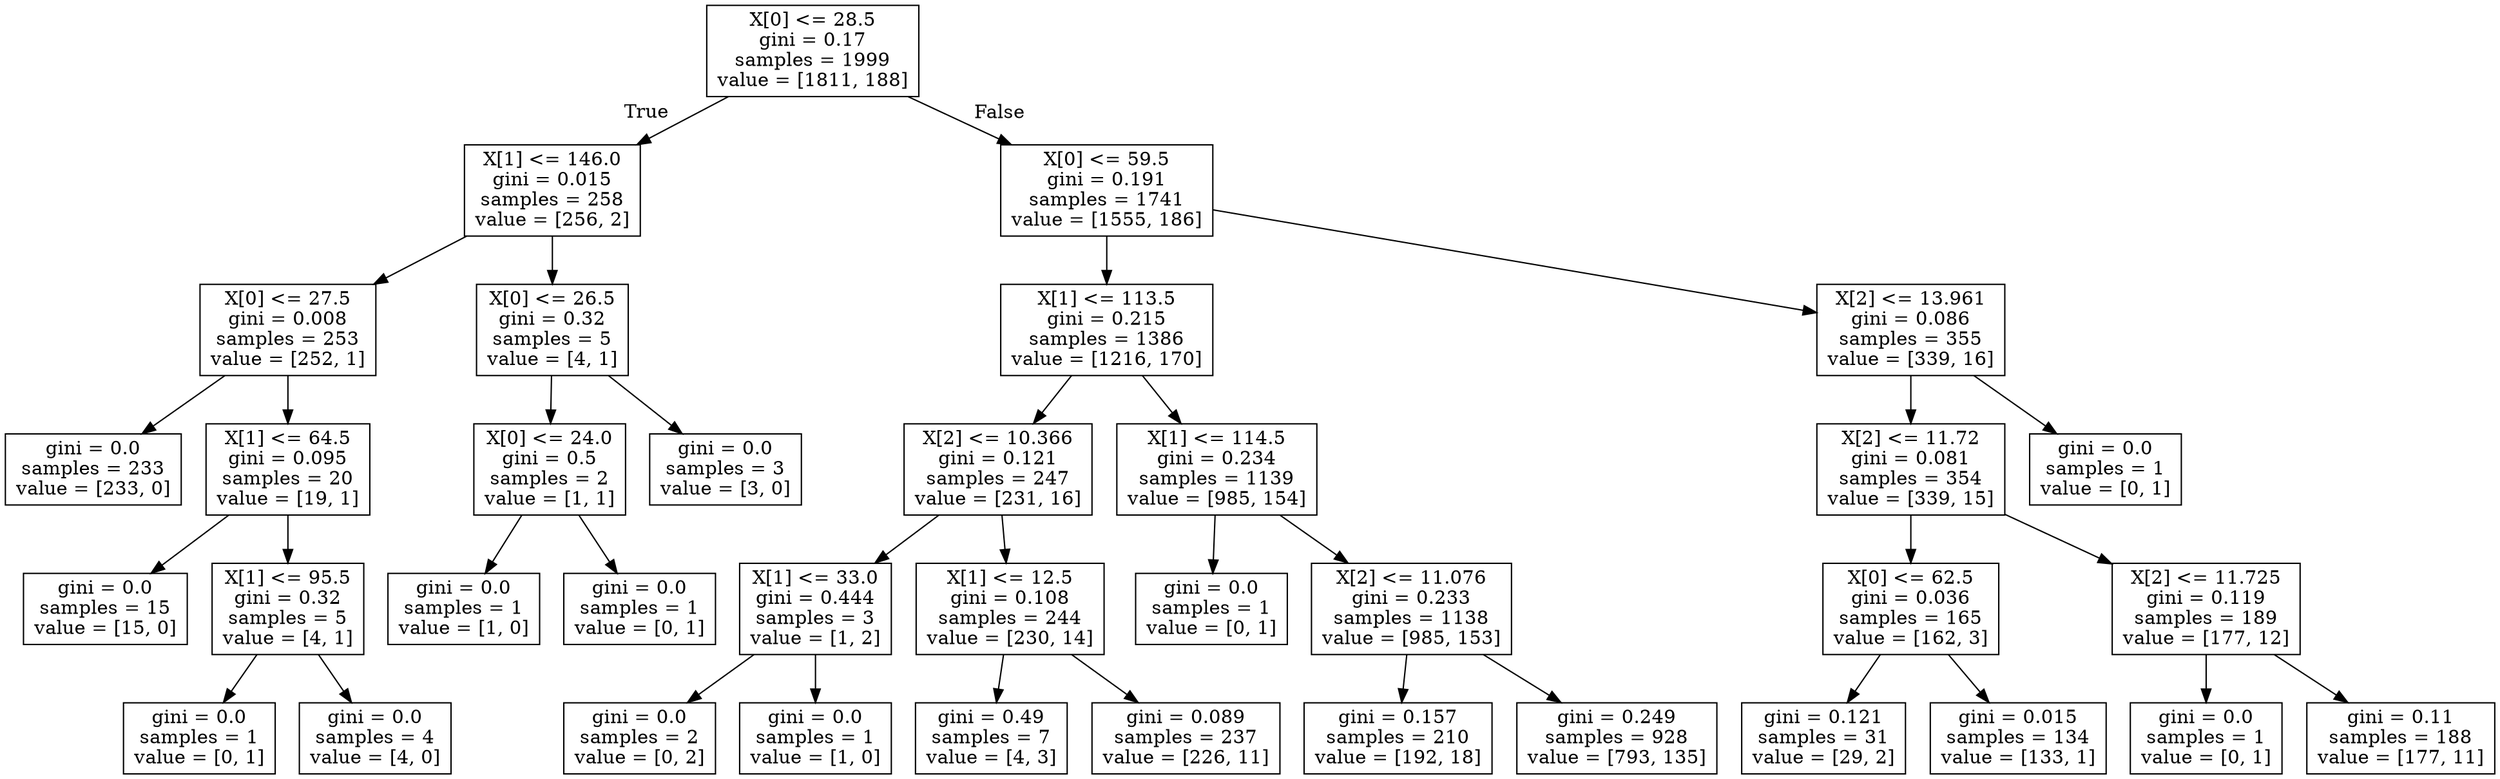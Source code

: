 digraph Tree {
node [shape=box] ;
0 [label="X[0] <= 28.5\ngini = 0.17\nsamples = 1999\nvalue = [1811, 188]"] ;
1 [label="X[1] <= 146.0\ngini = 0.015\nsamples = 258\nvalue = [256, 2]"] ;
0 -> 1 [labeldistance=2.5, labelangle=45, headlabel="True"] ;
2 [label="X[0] <= 27.5\ngini = 0.008\nsamples = 253\nvalue = [252, 1]"] ;
1 -> 2 ;
3 [label="gini = 0.0\nsamples = 233\nvalue = [233, 0]"] ;
2 -> 3 ;
4 [label="X[1] <= 64.5\ngini = 0.095\nsamples = 20\nvalue = [19, 1]"] ;
2 -> 4 ;
5 [label="gini = 0.0\nsamples = 15\nvalue = [15, 0]"] ;
4 -> 5 ;
6 [label="X[1] <= 95.5\ngini = 0.32\nsamples = 5\nvalue = [4, 1]"] ;
4 -> 6 ;
7 [label="gini = 0.0\nsamples = 1\nvalue = [0, 1]"] ;
6 -> 7 ;
8 [label="gini = 0.0\nsamples = 4\nvalue = [4, 0]"] ;
6 -> 8 ;
9 [label="X[0] <= 26.5\ngini = 0.32\nsamples = 5\nvalue = [4, 1]"] ;
1 -> 9 ;
10 [label="X[0] <= 24.0\ngini = 0.5\nsamples = 2\nvalue = [1, 1]"] ;
9 -> 10 ;
11 [label="gini = 0.0\nsamples = 1\nvalue = [1, 0]"] ;
10 -> 11 ;
12 [label="gini = 0.0\nsamples = 1\nvalue = [0, 1]"] ;
10 -> 12 ;
13 [label="gini = 0.0\nsamples = 3\nvalue = [3, 0]"] ;
9 -> 13 ;
14 [label="X[0] <= 59.5\ngini = 0.191\nsamples = 1741\nvalue = [1555, 186]"] ;
0 -> 14 [labeldistance=2.5, labelangle=-45, headlabel="False"] ;
15 [label="X[1] <= 113.5\ngini = 0.215\nsamples = 1386\nvalue = [1216, 170]"] ;
14 -> 15 ;
16 [label="X[2] <= 10.366\ngini = 0.121\nsamples = 247\nvalue = [231, 16]"] ;
15 -> 16 ;
17 [label="X[1] <= 33.0\ngini = 0.444\nsamples = 3\nvalue = [1, 2]"] ;
16 -> 17 ;
18 [label="gini = 0.0\nsamples = 2\nvalue = [0, 2]"] ;
17 -> 18 ;
19 [label="gini = 0.0\nsamples = 1\nvalue = [1, 0]"] ;
17 -> 19 ;
20 [label="X[1] <= 12.5\ngini = 0.108\nsamples = 244\nvalue = [230, 14]"] ;
16 -> 20 ;
21 [label="gini = 0.49\nsamples = 7\nvalue = [4, 3]"] ;
20 -> 21 ;
22 [label="gini = 0.089\nsamples = 237\nvalue = [226, 11]"] ;
20 -> 22 ;
23 [label="X[1] <= 114.5\ngini = 0.234\nsamples = 1139\nvalue = [985, 154]"] ;
15 -> 23 ;
24 [label="gini = 0.0\nsamples = 1\nvalue = [0, 1]"] ;
23 -> 24 ;
25 [label="X[2] <= 11.076\ngini = 0.233\nsamples = 1138\nvalue = [985, 153]"] ;
23 -> 25 ;
26 [label="gini = 0.157\nsamples = 210\nvalue = [192, 18]"] ;
25 -> 26 ;
27 [label="gini = 0.249\nsamples = 928\nvalue = [793, 135]"] ;
25 -> 27 ;
28 [label="X[2] <= 13.961\ngini = 0.086\nsamples = 355\nvalue = [339, 16]"] ;
14 -> 28 ;
29 [label="X[2] <= 11.72\ngini = 0.081\nsamples = 354\nvalue = [339, 15]"] ;
28 -> 29 ;
30 [label="X[0] <= 62.5\ngini = 0.036\nsamples = 165\nvalue = [162, 3]"] ;
29 -> 30 ;
31 [label="gini = 0.121\nsamples = 31\nvalue = [29, 2]"] ;
30 -> 31 ;
32 [label="gini = 0.015\nsamples = 134\nvalue = [133, 1]"] ;
30 -> 32 ;
33 [label="X[2] <= 11.725\ngini = 0.119\nsamples = 189\nvalue = [177, 12]"] ;
29 -> 33 ;
34 [label="gini = 0.0\nsamples = 1\nvalue = [0, 1]"] ;
33 -> 34 ;
35 [label="gini = 0.11\nsamples = 188\nvalue = [177, 11]"] ;
33 -> 35 ;
36 [label="gini = 0.0\nsamples = 1\nvalue = [0, 1]"] ;
28 -> 36 ;
}